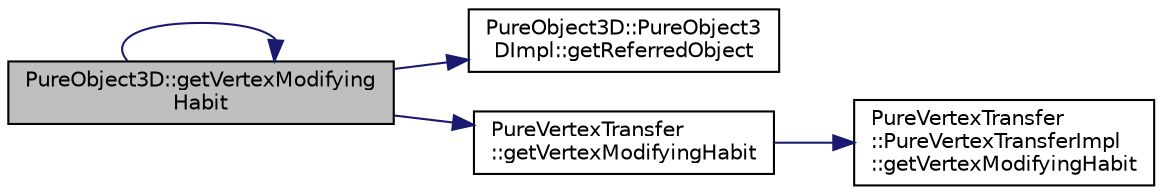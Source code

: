 digraph "PureObject3D::getVertexModifyingHabit"
{
 // LATEX_PDF_SIZE
  edge [fontname="Helvetica",fontsize="10",labelfontname="Helvetica",labelfontsize="10"];
  node [fontname="Helvetica",fontsize="10",shape=record];
  rankdir="LR";
  Node1 [label="PureObject3D::getVertexModifying\lHabit",height=0.2,width=0.4,color="black", fillcolor="grey75", style="filled", fontcolor="black",tooltip="Gets vertex modifying habit."];
  Node1 -> Node2 [color="midnightblue",fontsize="10",style="solid",fontname="Helvetica"];
  Node2 [label="PureObject3D::PureObject3\lDImpl::getReferredObject",height=0.2,width=0.4,color="black", fillcolor="white", style="filled",URL="$class_pure_object3_d_1_1_pure_object3_d_impl.html#a40d9f6688f4f5c505ca45cb476c36eec",tooltip=" "];
  Node1 -> Node1 [color="midnightblue",fontsize="10",style="solid",fontname="Helvetica"];
  Node1 -> Node3 [color="midnightblue",fontsize="10",style="solid",fontname="Helvetica"];
  Node3 [label="PureVertexTransfer\l::getVertexModifyingHabit",height=0.2,width=0.4,color="black", fillcolor="white", style="filled",URL="$class_pure_vertex_transfer.html#a8317c4dd4d79aa265b11d5971864b3e5",tooltip="Gets vertex modifying habit."];
  Node3 -> Node4 [color="midnightblue",fontsize="10",style="solid",fontname="Helvetica"];
  Node4 [label="PureVertexTransfer\l::PureVertexTransferImpl\l::getVertexModifyingHabit",height=0.2,width=0.4,color="black", fillcolor="white", style="filled",URL="$class_pure_vertex_transfer_1_1_pure_vertex_transfer_impl.html#a878e5f2e63a4e7390f56658720822338",tooltip=" "];
}
